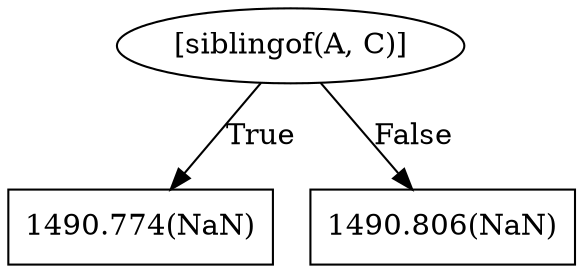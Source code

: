 digraph G{ 
1[label = "[siblingof(A, C)]"];
1 -> 2[label="True"];
1 -> 3[label="False"];
2[shape = box,label = "1490.774(NaN)"];
3[shape = box,label = "1490.806(NaN)"];
}
